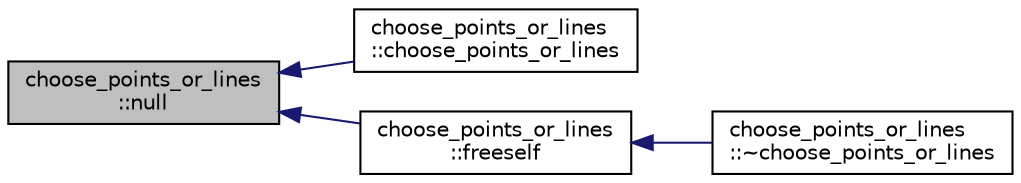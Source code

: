 digraph "choose_points_or_lines::null"
{
  edge [fontname="Helvetica",fontsize="10",labelfontname="Helvetica",labelfontsize="10"];
  node [fontname="Helvetica",fontsize="10",shape=record];
  rankdir="LR";
  Node1891 [label="choose_points_or_lines\l::null",height=0.2,width=0.4,color="black", fillcolor="grey75", style="filled", fontcolor="black"];
  Node1891 -> Node1892 [dir="back",color="midnightblue",fontsize="10",style="solid",fontname="Helvetica"];
  Node1892 [label="choose_points_or_lines\l::choose_points_or_lines",height=0.2,width=0.4,color="black", fillcolor="white", style="filled",URL="$d6/d75/classchoose__points__or__lines.html#a828a78cf68517b36fb8217933d6d8d0c"];
  Node1891 -> Node1893 [dir="back",color="midnightblue",fontsize="10",style="solid",fontname="Helvetica"];
  Node1893 [label="choose_points_or_lines\l::freeself",height=0.2,width=0.4,color="black", fillcolor="white", style="filled",URL="$d6/d75/classchoose__points__or__lines.html#a9322a375bcb2fcc7b5c675b7dec14188"];
  Node1893 -> Node1894 [dir="back",color="midnightblue",fontsize="10",style="solid",fontname="Helvetica"];
  Node1894 [label="choose_points_or_lines\l::~choose_points_or_lines",height=0.2,width=0.4,color="black", fillcolor="white", style="filled",URL="$d6/d75/classchoose__points__or__lines.html#a4065c741379ae9de19c1fb9c593a0404"];
}
